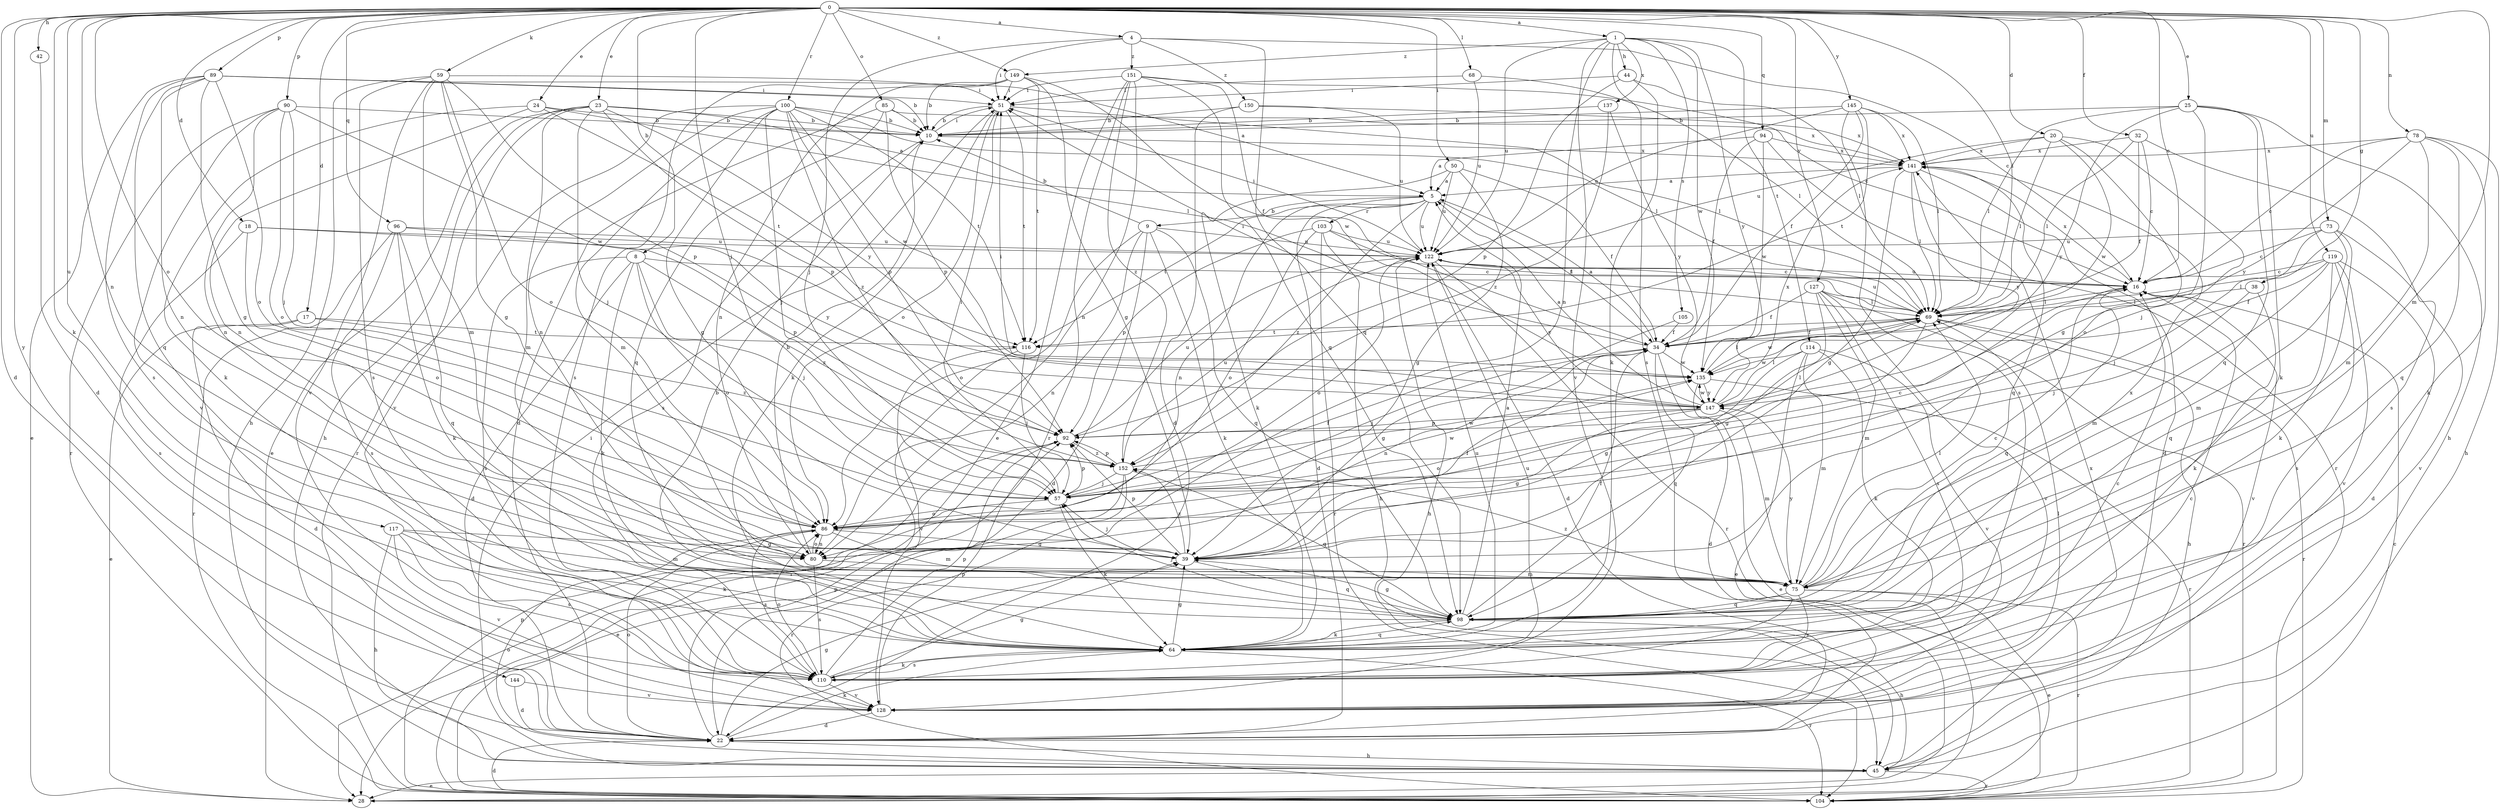 strict digraph  {
0;
1;
4;
5;
8;
9;
10;
16;
17;
18;
20;
22;
23;
24;
25;
28;
32;
34;
38;
39;
42;
44;
45;
50;
51;
57;
59;
64;
68;
69;
73;
75;
78;
80;
85;
86;
89;
90;
92;
94;
96;
98;
100;
103;
104;
105;
110;
114;
116;
117;
119;
122;
127;
128;
135;
137;
141;
144;
145;
147;
149;
150;
151;
152;
0 -> 1  [label=a];
0 -> 4  [label=a];
0 -> 8  [label=b];
0 -> 16  [label=c];
0 -> 17  [label=d];
0 -> 18  [label=d];
0 -> 20  [label=d];
0 -> 22  [label=d];
0 -> 23  [label=e];
0 -> 24  [label=e];
0 -> 25  [label=e];
0 -> 32  [label=f];
0 -> 38  [label=g];
0 -> 42  [label=h];
0 -> 50  [label=i];
0 -> 57  [label=j];
0 -> 59  [label=k];
0 -> 64  [label=k];
0 -> 68  [label=l];
0 -> 69  [label=l];
0 -> 73  [label=m];
0 -> 75  [label=m];
0 -> 78  [label=n];
0 -> 80  [label=n];
0 -> 85  [label=o];
0 -> 86  [label=o];
0 -> 89  [label=p];
0 -> 90  [label=p];
0 -> 94  [label=q];
0 -> 96  [label=q];
0 -> 100  [label=r];
0 -> 117  [label=u];
0 -> 119  [label=u];
0 -> 127  [label=v];
0 -> 144  [label=y];
0 -> 145  [label=y];
0 -> 149  [label=z];
1 -> 44  [label=h];
1 -> 80  [label=n];
1 -> 105  [label=s];
1 -> 110  [label=s];
1 -> 114  [label=t];
1 -> 122  [label=u];
1 -> 128  [label=v];
1 -> 135  [label=w];
1 -> 137  [label=x];
1 -> 147  [label=y];
1 -> 149  [label=z];
4 -> 16  [label=c];
4 -> 51  [label=i];
4 -> 57  [label=j];
4 -> 98  [label=q];
4 -> 150  [label=z];
4 -> 151  [label=z];
5 -> 9  [label=b];
5 -> 22  [label=d];
5 -> 34  [label=f];
5 -> 80  [label=n];
5 -> 103  [label=r];
5 -> 116  [label=t];
5 -> 122  [label=u];
5 -> 152  [label=z];
8 -> 16  [label=c];
8 -> 22  [label=d];
8 -> 57  [label=j];
8 -> 64  [label=k];
8 -> 86  [label=o];
8 -> 110  [label=s];
8 -> 152  [label=z];
9 -> 10  [label=b];
9 -> 22  [label=d];
9 -> 64  [label=k];
9 -> 80  [label=n];
9 -> 86  [label=o];
9 -> 98  [label=q];
9 -> 122  [label=u];
10 -> 51  [label=i];
10 -> 110  [label=s];
10 -> 141  [label=x];
16 -> 69  [label=l];
16 -> 98  [label=q];
16 -> 122  [label=u];
16 -> 128  [label=v];
16 -> 141  [label=x];
17 -> 22  [label=d];
17 -> 28  [label=e];
17 -> 116  [label=t];
17 -> 152  [label=z];
18 -> 86  [label=o];
18 -> 110  [label=s];
18 -> 122  [label=u];
18 -> 147  [label=y];
20 -> 57  [label=j];
20 -> 69  [label=l];
20 -> 86  [label=o];
20 -> 122  [label=u];
20 -> 135  [label=w];
20 -> 141  [label=x];
22 -> 39  [label=g];
22 -> 45  [label=h];
22 -> 64  [label=k];
22 -> 86  [label=o];
22 -> 92  [label=p];
23 -> 5  [label=a];
23 -> 10  [label=b];
23 -> 28  [label=e];
23 -> 45  [label=h];
23 -> 57  [label=j];
23 -> 75  [label=m];
23 -> 92  [label=p];
23 -> 128  [label=v];
23 -> 147  [label=y];
24 -> 10  [label=b];
24 -> 64  [label=k];
24 -> 69  [label=l];
24 -> 80  [label=n];
24 -> 116  [label=t];
25 -> 10  [label=b];
25 -> 39  [label=g];
25 -> 45  [label=h];
25 -> 64  [label=k];
25 -> 69  [label=l];
25 -> 98  [label=q];
25 -> 147  [label=y];
28 -> 16  [label=c];
32 -> 16  [label=c];
32 -> 34  [label=f];
32 -> 69  [label=l];
32 -> 110  [label=s];
32 -> 141  [label=x];
34 -> 5  [label=a];
34 -> 22  [label=d];
34 -> 51  [label=i];
34 -> 57  [label=j];
34 -> 80  [label=n];
34 -> 98  [label=q];
34 -> 135  [label=w];
38 -> 57  [label=j];
38 -> 64  [label=k];
38 -> 69  [label=l];
39 -> 34  [label=f];
39 -> 57  [label=j];
39 -> 92  [label=p];
39 -> 98  [label=q];
39 -> 152  [label=z];
42 -> 22  [label=d];
44 -> 51  [label=i];
44 -> 64  [label=k];
44 -> 69  [label=l];
44 -> 92  [label=p];
45 -> 28  [label=e];
45 -> 51  [label=i];
45 -> 86  [label=o];
45 -> 104  [label=r];
45 -> 141  [label=x];
50 -> 5  [label=a];
50 -> 34  [label=f];
50 -> 39  [label=g];
50 -> 64  [label=k];
50 -> 122  [label=u];
51 -> 10  [label=b];
51 -> 64  [label=k];
51 -> 69  [label=l];
51 -> 86  [label=o];
51 -> 116  [label=t];
57 -> 16  [label=c];
57 -> 34  [label=f];
57 -> 51  [label=i];
57 -> 64  [label=k];
57 -> 86  [label=o];
57 -> 92  [label=p];
57 -> 135  [label=w];
59 -> 39  [label=g];
59 -> 45  [label=h];
59 -> 51  [label=i];
59 -> 75  [label=m];
59 -> 86  [label=o];
59 -> 92  [label=p];
59 -> 110  [label=s];
59 -> 128  [label=v];
64 -> 10  [label=b];
64 -> 39  [label=g];
64 -> 98  [label=q];
64 -> 104  [label=r];
64 -> 110  [label=s];
64 -> 122  [label=u];
68 -> 51  [label=i];
68 -> 69  [label=l];
68 -> 122  [label=u];
69 -> 34  [label=f];
69 -> 45  [label=h];
69 -> 86  [label=o];
69 -> 104  [label=r];
69 -> 116  [label=t];
69 -> 122  [label=u];
69 -> 135  [label=w];
73 -> 16  [label=c];
73 -> 57  [label=j];
73 -> 64  [label=k];
73 -> 75  [label=m];
73 -> 122  [label=u];
73 -> 128  [label=v];
75 -> 16  [label=c];
75 -> 28  [label=e];
75 -> 69  [label=l];
75 -> 98  [label=q];
75 -> 104  [label=r];
75 -> 110  [label=s];
75 -> 147  [label=y];
75 -> 152  [label=z];
78 -> 16  [label=c];
78 -> 45  [label=h];
78 -> 64  [label=k];
78 -> 75  [label=m];
78 -> 98  [label=q];
78 -> 141  [label=x];
78 -> 147  [label=y];
80 -> 10  [label=b];
80 -> 75  [label=m];
80 -> 86  [label=o];
80 -> 110  [label=s];
85 -> 10  [label=b];
85 -> 22  [label=d];
85 -> 92  [label=p];
85 -> 98  [label=q];
85 -> 141  [label=x];
86 -> 39  [label=g];
86 -> 75  [label=m];
86 -> 80  [label=n];
86 -> 110  [label=s];
89 -> 5  [label=a];
89 -> 10  [label=b];
89 -> 28  [label=e];
89 -> 39  [label=g];
89 -> 51  [label=i];
89 -> 80  [label=n];
89 -> 86  [label=o];
89 -> 98  [label=q];
89 -> 110  [label=s];
90 -> 10  [label=b];
90 -> 57  [label=j];
90 -> 80  [label=n];
90 -> 86  [label=o];
90 -> 104  [label=r];
90 -> 128  [label=v];
90 -> 135  [label=w];
92 -> 69  [label=l];
92 -> 122  [label=u];
92 -> 152  [label=z];
94 -> 5  [label=a];
94 -> 34  [label=f];
94 -> 104  [label=r];
94 -> 135  [label=w];
94 -> 141  [label=x];
96 -> 64  [label=k];
96 -> 92  [label=p];
96 -> 98  [label=q];
96 -> 104  [label=r];
96 -> 110  [label=s];
96 -> 122  [label=u];
98 -> 5  [label=a];
98 -> 34  [label=f];
98 -> 39  [label=g];
98 -> 45  [label=h];
98 -> 57  [label=j];
98 -> 64  [label=k];
98 -> 141  [label=x];
100 -> 10  [label=b];
100 -> 39  [label=g];
100 -> 57  [label=j];
100 -> 69  [label=l];
100 -> 75  [label=m];
100 -> 80  [label=n];
100 -> 92  [label=p];
100 -> 104  [label=r];
100 -> 116  [label=t];
100 -> 135  [label=w];
100 -> 152  [label=z];
103 -> 45  [label=h];
103 -> 69  [label=l];
103 -> 86  [label=o];
103 -> 92  [label=p];
103 -> 104  [label=r];
103 -> 122  [label=u];
104 -> 22  [label=d];
104 -> 92  [label=p];
105 -> 34  [label=f];
105 -> 39  [label=g];
110 -> 16  [label=c];
110 -> 39  [label=g];
110 -> 64  [label=k];
110 -> 86  [label=o];
110 -> 92  [label=p];
110 -> 122  [label=u];
110 -> 128  [label=v];
114 -> 28  [label=e];
114 -> 39  [label=g];
114 -> 64  [label=k];
114 -> 75  [label=m];
114 -> 128  [label=v];
114 -> 135  [label=w];
116 -> 57  [label=j];
116 -> 104  [label=r];
116 -> 128  [label=v];
117 -> 39  [label=g];
117 -> 45  [label=h];
117 -> 64  [label=k];
117 -> 75  [label=m];
117 -> 110  [label=s];
117 -> 128  [label=v];
119 -> 16  [label=c];
119 -> 22  [label=d];
119 -> 34  [label=f];
119 -> 69  [label=l];
119 -> 75  [label=m];
119 -> 98  [label=q];
119 -> 110  [label=s];
119 -> 128  [label=v];
122 -> 16  [label=c];
122 -> 22  [label=d];
122 -> 45  [label=h];
122 -> 51  [label=i];
122 -> 86  [label=o];
122 -> 104  [label=r];
122 -> 147  [label=y];
127 -> 34  [label=f];
127 -> 39  [label=g];
127 -> 69  [label=l];
127 -> 75  [label=m];
127 -> 104  [label=r];
127 -> 110  [label=s];
127 -> 128  [label=v];
128 -> 16  [label=c];
128 -> 22  [label=d];
128 -> 69  [label=l];
128 -> 92  [label=p];
135 -> 28  [label=e];
135 -> 69  [label=l];
135 -> 104  [label=r];
135 -> 147  [label=y];
137 -> 10  [label=b];
137 -> 147  [label=y];
137 -> 152  [label=z];
141 -> 5  [label=a];
141 -> 22  [label=d];
141 -> 39  [label=g];
141 -> 69  [label=l];
141 -> 98  [label=q];
141 -> 147  [label=y];
144 -> 22  [label=d];
144 -> 128  [label=v];
145 -> 10  [label=b];
145 -> 34  [label=f];
145 -> 69  [label=l];
145 -> 110  [label=s];
145 -> 116  [label=t];
145 -> 122  [label=u];
145 -> 141  [label=x];
147 -> 5  [label=a];
147 -> 39  [label=g];
147 -> 51  [label=i];
147 -> 69  [label=l];
147 -> 75  [label=m];
147 -> 86  [label=o];
147 -> 92  [label=p];
147 -> 135  [label=w];
147 -> 141  [label=x];
149 -> 10  [label=b];
149 -> 39  [label=g];
149 -> 51  [label=i];
149 -> 80  [label=n];
149 -> 110  [label=s];
149 -> 116  [label=t];
149 -> 135  [label=w];
150 -> 10  [label=b];
150 -> 22  [label=d];
150 -> 122  [label=u];
150 -> 141  [label=x];
151 -> 16  [label=c];
151 -> 28  [label=e];
151 -> 34  [label=f];
151 -> 51  [label=i];
151 -> 80  [label=n];
151 -> 98  [label=q];
151 -> 104  [label=r];
151 -> 152  [label=z];
152 -> 28  [label=e];
152 -> 57  [label=j];
152 -> 92  [label=p];
152 -> 98  [label=q];
152 -> 104  [label=r];
152 -> 122  [label=u];
152 -> 135  [label=w];
}
